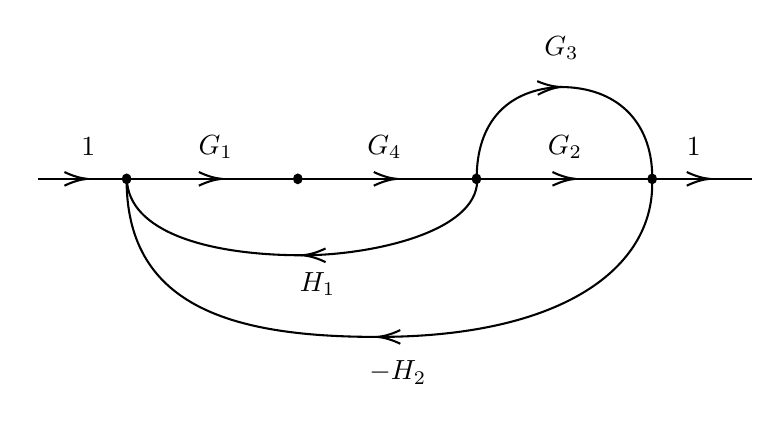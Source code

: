 

\tikzset{every picture/.style={line width=0.75pt}} %set default line width to 0.75pt        

\begin{tikzpicture}[x=0.75pt,y=0.75pt,yscale=-1,xscale=1]
%uncomment if require: \path (0,193.857); %set diagram left start at 0, and has height of 193.857

%Straight Lines [id:da457959497762364] 
\draw    (157.35,82.42) -- (179.05,82.42) ;
\draw [shift={(181.05,82.42)}, rotate = 540] [color={rgb, 255:red, 0; green, 0; blue, 0 }  ][line width=0.75]    (10.93,-3.29) .. controls (6.95,-1.4) and (3.31,-0.3) .. (0,0) .. controls (3.31,0.3) and (6.95,1.4) .. (10.93,3.29)   ;

%Straight Lines [id:da23950788292922875] 
\draw    (181.05,82.42) -- (200.08,82.42) ;


%Flowchart: Connector [id:dp4894653806132414] 
\draw  [fill={rgb, 255:red, 0; green, 0; blue, 0 }  ,fill opacity=1 ] (198.27,82.42) .. controls (198.27,83.55) and (199.08,84.47) .. (200.08,84.47) .. controls (201.07,84.47) and (201.88,83.55) .. (201.88,82.42) .. controls (201.88,81.29) and (201.07,80.37) .. (200.08,80.37) .. controls (199.08,80.37) and (198.27,81.29) .. (198.27,82.42) -- cycle ;
%Straight Lines [id:da4917408516619408] 
\draw    (200.08,82.42) -- (243.81,82.42) ;
\draw [shift={(245.81,82.42)}, rotate = 180] [color={rgb, 255:red, 0; green, 0; blue, 0 }  ][line width=0.75]    (10.93,-3.29) .. controls (6.95,-1.4) and (3.31,-0.3) .. (0,0) .. controls (3.31,0.3) and (6.95,1.4) .. (10.93,3.29)   ;

%Straight Lines [id:da23624101133721442] 
\draw    (245.81,82.42) -- (282.55,82.42) ;


%Flowchart: Connector [id:dp049219167328262925] 
\draw  [fill={rgb, 255:red, 0; green, 0; blue, 0 }  ,fill opacity=1 ] (280.74,82.42) .. controls (280.74,83.55) and (281.55,84.47) .. (282.55,84.47) .. controls (283.54,84.47) and (284.35,83.55) .. (284.35,82.42) .. controls (284.35,81.29) and (283.54,80.37) .. (282.55,80.37) .. controls (281.55,80.37) and (280.74,81.29) .. (280.74,82.42) -- cycle ;
%Straight Lines [id:da38656190879972163] 
\draw    (455.1,82.42) -- (478.87,82.42) ;
\draw [shift={(480.87,82.42)}, rotate = 180] [color={rgb, 255:red, 0; green, 0; blue, 0 }  ][line width=0.75]    (10.93,-3.29) .. controls (6.95,-1.4) and (3.31,-0.3) .. (0,0) .. controls (3.31,0.3) and (6.95,1.4) .. (10.93,3.29)   ;

%Straight Lines [id:da29594649639154613] 
\draw    (480.87,82.42) -- (501.56,82.42) ;


%Curve Lines [id:da06762626416728823] 
\draw    (408.94,38.16) .. controls (436.66,38.16) and (452.75,55.16) .. (453.3,80.37) ;


%Curve Lines [id:da2173142941557531] 
\draw    (406.75,38.3) .. controls (383.41,40.16) and (368.67,55.22) .. (368.74,82.37) ;

\draw [shift={(408.94,38.16)}, rotate = 177.5] [color={rgb, 255:red, 0; green, 0; blue, 0 }  ][line width=0.75]    (10.93,-3.29) .. controls (6.95,-1.4) and (3.31,-0.3) .. (0,0) .. controls (3.31,0.3) and (6.95,1.4) .. (10.93,3.29)   ;
%Straight Lines [id:da5682325026020913] 
\draw    (284.35,82.42) -- (328.09,82.42) ;
\draw [shift={(330.09,82.42)}, rotate = 180] [color={rgb, 255:red, 0; green, 0; blue, 0 }  ][line width=0.75]    (10.93,-3.29) .. controls (6.95,-1.4) and (3.31,-0.3) .. (0,0) .. controls (3.31,0.3) and (6.95,1.4) .. (10.93,3.29)   ;

%Straight Lines [id:da8933434795548896] 
\draw    (330.09,82.42) -- (366.82,82.42) ;


%Flowchart: Connector [id:dp017237239364631396] 
\draw  [fill={rgb, 255:red, 0; green, 0; blue, 0 }  ,fill opacity=1 ] (366.82,82.42) .. controls (366.82,83.55) and (367.63,84.47) .. (368.63,84.47) .. controls (369.63,84.47) and (370.44,83.55) .. (370.44,82.42) .. controls (370.44,81.29) and (369.63,80.37) .. (368.63,80.37) .. controls (367.63,80.37) and (366.82,81.29) .. (366.82,82.42) -- cycle ;
%Curve Lines [id:da8271969794748089] 
\draw    (285,119.24) .. controls (239.26,119.24) and (201,107.9) .. (200.2,82.6) ;


%Curve Lines [id:da7550445901587699] 
\draw    (287.42,119.22) .. controls (319.3,118.7) and (368.35,107.94) .. (369,83.48) ;

\draw [shift={(285,119.24)}, rotate = 0] [color={rgb, 255:red, 0; green, 0; blue, 0 }  ][line width=0.75]    (10.93,-3.29) .. controls (6.95,-1.4) and (3.31,-0.3) .. (0,0) .. controls (3.31,0.3) and (6.95,1.4) .. (10.93,3.29)   ;
%Straight Lines [id:da668876762981069] 
\draw    (370.44,82.42) -- (414.18,82.42) ;
\draw [shift={(416.18,82.42)}, rotate = 180] [color={rgb, 255:red, 0; green, 0; blue, 0 }  ][line width=0.75]    (10.93,-3.29) .. controls (6.95,-1.4) and (3.31,-0.3) .. (0,0) .. controls (3.31,0.3) and (6.95,1.4) .. (10.93,3.29)   ;

%Straight Lines [id:da6793599198389855] 
\draw    (416.57,82.42) -- (453.3,82.42) ;


%Flowchart: Connector [id:dp8892086620656376] 
\draw  [fill={rgb, 255:red, 0; green, 0; blue, 0 }  ,fill opacity=1 ] (451.49,82.42) .. controls (451.49,83.55) and (452.3,84.47) .. (453.3,84.47) .. controls (454.29,84.47) and (455.1,83.55) .. (455.1,82.42) .. controls (455.1,81.29) and (454.29,80.37) .. (453.3,80.37) .. controls (452.3,80.37) and (451.49,81.29) .. (451.49,82.42) -- cycle ;
%Curve Lines [id:da3252489536636174] 
\draw    (323.67,158.56) .. controls (411.2,157.9) and (453.66,124.83) .. (453.3,84.47) ;

\draw [shift={(321,158.57)}, rotate = 0] [color={rgb, 255:red, 0; green, 0; blue, 0 }  ][line width=0.75]    (10.93,-3.29) .. controls (6.95,-1.4) and (3.31,-0.3) .. (0,0) .. controls (3.31,0.3) and (6.95,1.4) .. (10.93,3.29)   ;
%Curve Lines [id:da13925378240593678] 
\draw    (321,158.57) .. controls (252.33,158.57) and (201,144.57) .. (200.08,84.47) ;




% Text Node
\draw (242.96,66.92) node   {$G_{1}$};
% Text Node
\draw (292.07,133.09) node   {$H_{1}$};
% Text Node
\draw (411.3,66.92) node   {$G_{2}$};
% Text Node
\draw (473.3,66.92) node   {$1$};
% Text Node
\draw (181.63,66.92) node   {$1$};
% Text Node
\draw (330.74,175.75) node   {$-H_{2}$};
% Text Node
\draw (324.3,66.92) node   {$G_{4}$};
% Text Node
\draw (409.63,19.58) node   {$G_{3}$};


\end{tikzpicture}
